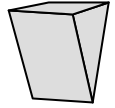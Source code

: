 <?xml version="1.0" encoding="UTF-8"?>
<dia:diagram xmlns:dia="http://www.lysator.liu.se/~alla/dia/">
  <dia:layer name="dibujo" visible="true" connectable="true" active="true">
    <dia:group>
      <dia:attribute name="meta">
        <dia:composite type="dict"/>
      </dia:attribute>
      <dia:attribute name="matrix"/>
      <dia:object type="Standard - Polygon" version="0" id="O0">
        <dia:attribute name="obj_pos">
          <dia:point val="16.4,14.8"/>
        </dia:attribute>
        <dia:attribute name="obj_bb">
          <dia:rectangle val="16.341,14.127;18.262,19.463"/>
        </dia:attribute>
        <dia:attribute name="poly_points">
          <dia:point val="16.4,14.8"/>
          <dia:point val="18.2,14.2"/>
          <dia:point val="17.4,19.2"/>
        </dia:attribute>
        <dia:attribute name="inner_color">
          <dia:color val="#ddddddff"/>
        </dia:attribute>
        <dia:attribute name="show_background">
          <dia:boolean val="true"/>
        </dia:attribute>
        <dia:attribute name="line_join">
          <dia:enum val="1"/>
        </dia:attribute>
      </dia:object>
      <dia:object type="Standard - Polygon" version="0" id="O1">
        <dia:attribute name="obj_pos">
          <dia:point val="13.2,14.6"/>
        </dia:attribute>
        <dia:attribute name="obj_bb">
          <dia:rectangle val="13.133,14.546;17.464,19.254"/>
        </dia:attribute>
        <dia:attribute name="poly_points">
          <dia:point val="13.2,14.6"/>
          <dia:point val="16.4,14.8"/>
          <dia:point val="17.4,19.2"/>
          <dia:point val="14.4,19"/>
        </dia:attribute>
        <dia:attribute name="inner_color">
          <dia:color val="#ddddddff"/>
        </dia:attribute>
        <dia:attribute name="show_background">
          <dia:boolean val="true"/>
        </dia:attribute>
        <dia:attribute name="line_join">
          <dia:enum val="1"/>
        </dia:attribute>
      </dia:object>
      <dia:object type="Standard - Polygon" version="0" id="O2">
        <dia:attribute name="obj_pos">
          <dia:point val="13.2,14.6"/>
        </dia:attribute>
        <dia:attribute name="obj_bb">
          <dia:rectangle val="12.815,14.15;18.508,14.851"/>
        </dia:attribute>
        <dia:attribute name="poly_points">
          <dia:point val="13.2,14.6"/>
          <dia:point val="16.4,14.8"/>
          <dia:point val="18.2,14.2"/>
          <dia:point val="15.2,14.2"/>
        </dia:attribute>
        <dia:attribute name="inner_color">
          <dia:color val="#ddddddff"/>
        </dia:attribute>
        <dia:attribute name="show_background">
          <dia:boolean val="true"/>
        </dia:attribute>
        <dia:attribute name="line_join">
          <dia:enum val="1"/>
        </dia:attribute>
      </dia:object>
    </dia:group>
  </dia:layer>
</dia:diagram>
